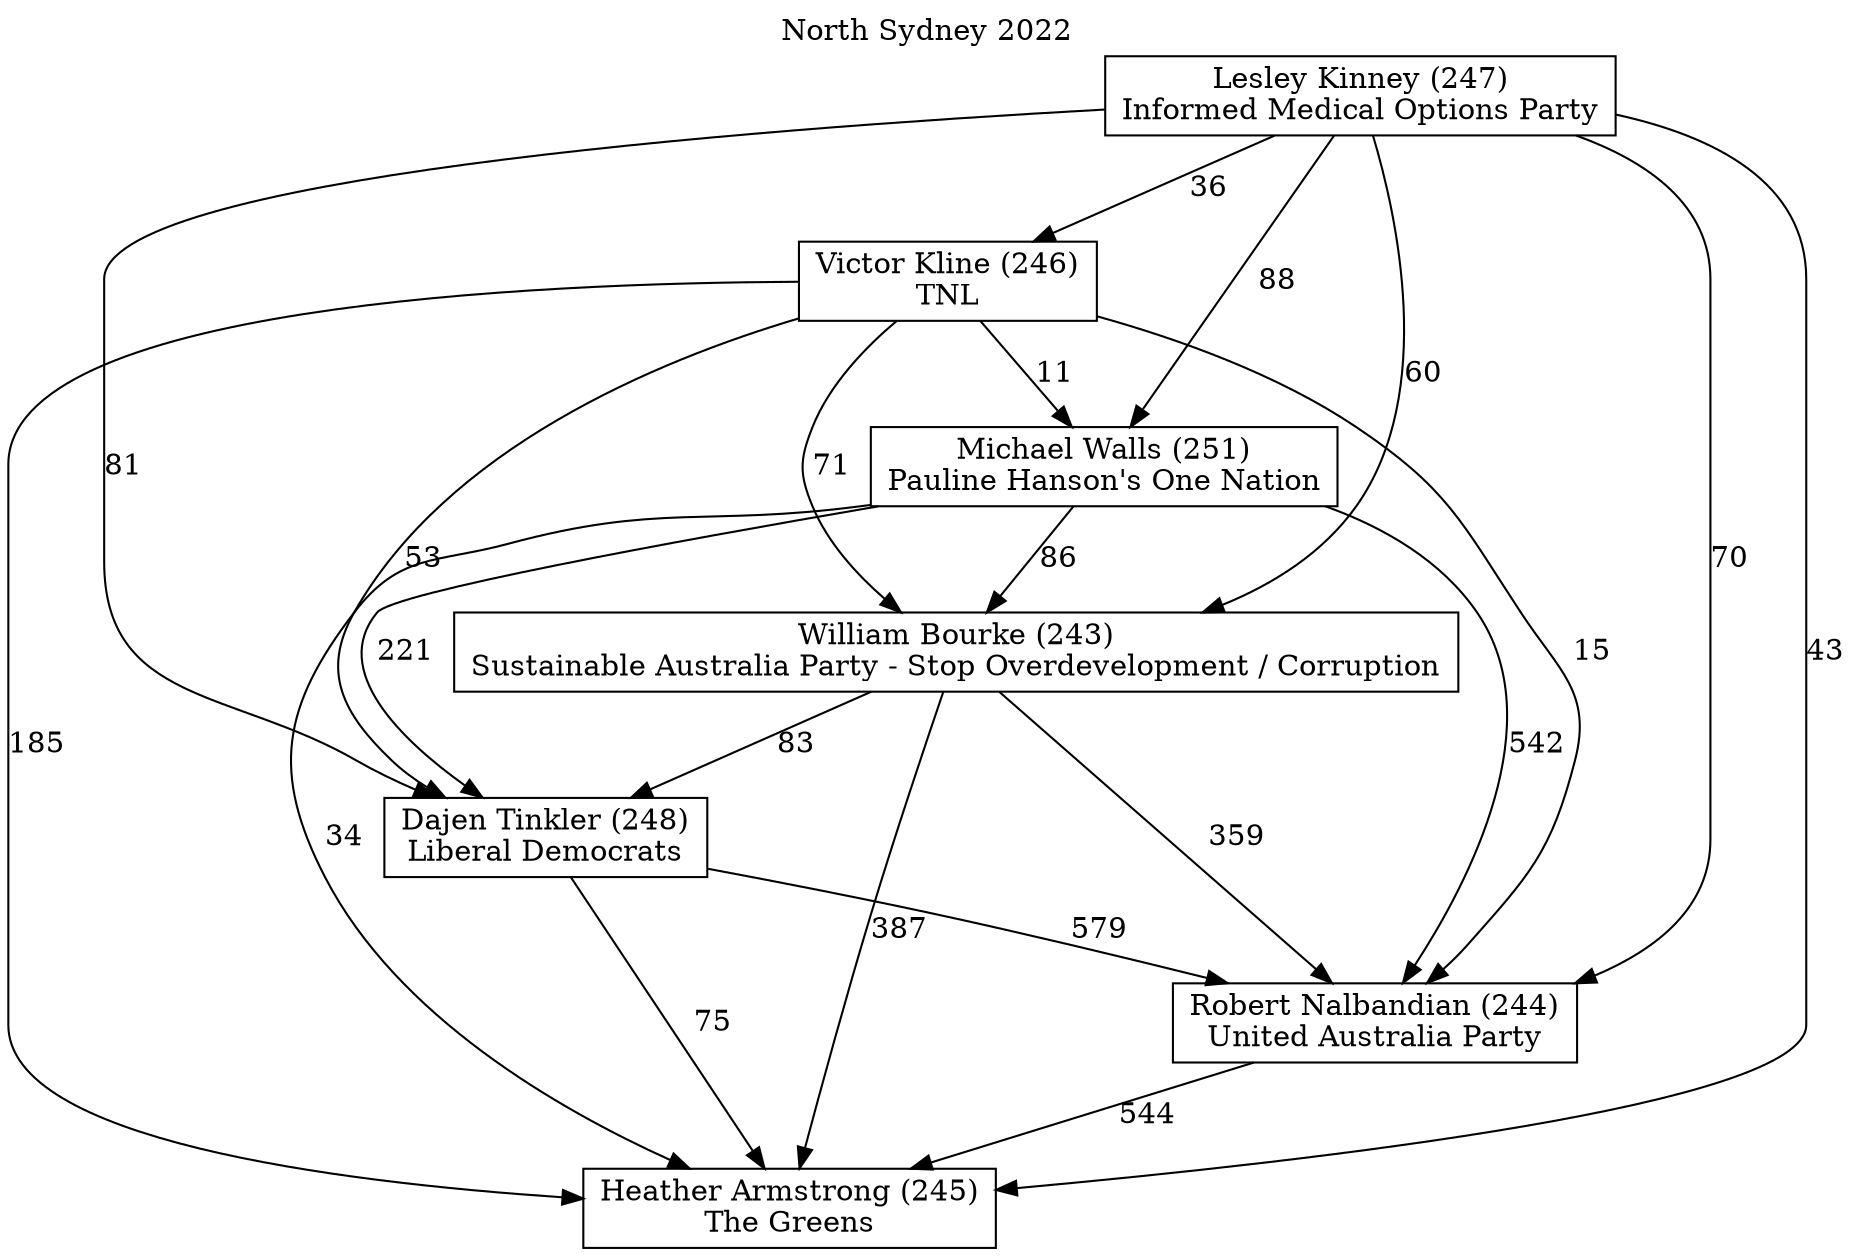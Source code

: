 // House preference flow
digraph "Heather Armstrong (245)_North Sydney_2022" {
	graph [label="North Sydney 2022" labelloc=t mclimit=10]
	node [shape=box]
	"Victor Kline (246)" [label="Victor Kline (246)
TNL"]
	"Michael Walls (251)" [label="Michael Walls (251)
Pauline Hanson's One Nation"]
	"Lesley Kinney (247)" [label="Lesley Kinney (247)
Informed Medical Options Party"]
	"Robert Nalbandian (244)" [label="Robert Nalbandian (244)
United Australia Party"]
	"Dajen Tinkler (248)" [label="Dajen Tinkler (248)
Liberal Democrats"]
	"William Bourke (243)" [label="William Bourke (243)
Sustainable Australia Party - Stop Overdevelopment / Corruption"]
	"Heather Armstrong (245)" [label="Heather Armstrong (245)
The Greens"]
	"Robert Nalbandian (244)" -> "Heather Armstrong (245)" [label=544]
	"Michael Walls (251)" -> "Robert Nalbandian (244)" [label=542]
	"Lesley Kinney (247)" -> "Michael Walls (251)" [label=88]
	"Victor Kline (246)" -> "William Bourke (243)" [label=71]
	"William Bourke (243)" -> "Dajen Tinkler (248)" [label=83]
	"Lesley Kinney (247)" -> "Heather Armstrong (245)" [label=43]
	"Lesley Kinney (247)" -> "William Bourke (243)" [label=60]
	"Victor Kline (246)" -> "Dajen Tinkler (248)" [label=53]
	"William Bourke (243)" -> "Robert Nalbandian (244)" [label=359]
	"Lesley Kinney (247)" -> "Robert Nalbandian (244)" [label=70]
	"Michael Walls (251)" -> "Heather Armstrong (245)" [label=34]
	"Dajen Tinkler (248)" -> "Heather Armstrong (245)" [label=75]
	"William Bourke (243)" -> "Heather Armstrong (245)" [label=387]
	"Dajen Tinkler (248)" -> "Robert Nalbandian (244)" [label=579]
	"Michael Walls (251)" -> "Dajen Tinkler (248)" [label=221]
	"Victor Kline (246)" -> "Michael Walls (251)" [label=11]
	"Victor Kline (246)" -> "Heather Armstrong (245)" [label=185]
	"Victor Kline (246)" -> "Robert Nalbandian (244)" [label=15]
	"Lesley Kinney (247)" -> "Victor Kline (246)" [label=36]
	"Lesley Kinney (247)" -> "Dajen Tinkler (248)" [label=81]
	"Michael Walls (251)" -> "William Bourke (243)" [label=86]
}
